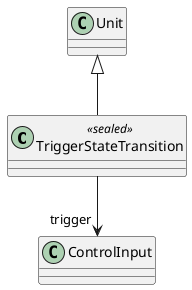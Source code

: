 @startuml
class TriggerStateTransition <<sealed>> {
}
Unit <|-- TriggerStateTransition
TriggerStateTransition --> "trigger" ControlInput
@enduml
